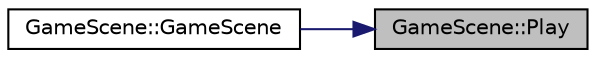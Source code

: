 digraph "GameScene::Play"
{
 // LATEX_PDF_SIZE
  edge [fontname="Helvetica",fontsize="10",labelfontname="Helvetica",labelfontsize="10"];
  node [fontname="Helvetica",fontsize="10",shape=record];
  rankdir="RL";
  Node1 [label="GameScene::Play",height=0.2,width=0.4,color="black", fillcolor="grey75", style="filled", fontcolor="black",tooltip=" "];
  Node1 -> Node2 [dir="back",color="midnightblue",fontsize="10",style="solid",fontname="Helvetica"];
  Node2 [label="GameScene::GameScene",height=0.2,width=0.4,color="black", fillcolor="white", style="filled",URL="$class_game_scene.html#ac53cc300c8896048c0e21c67e49681b9",tooltip=" "];
}
